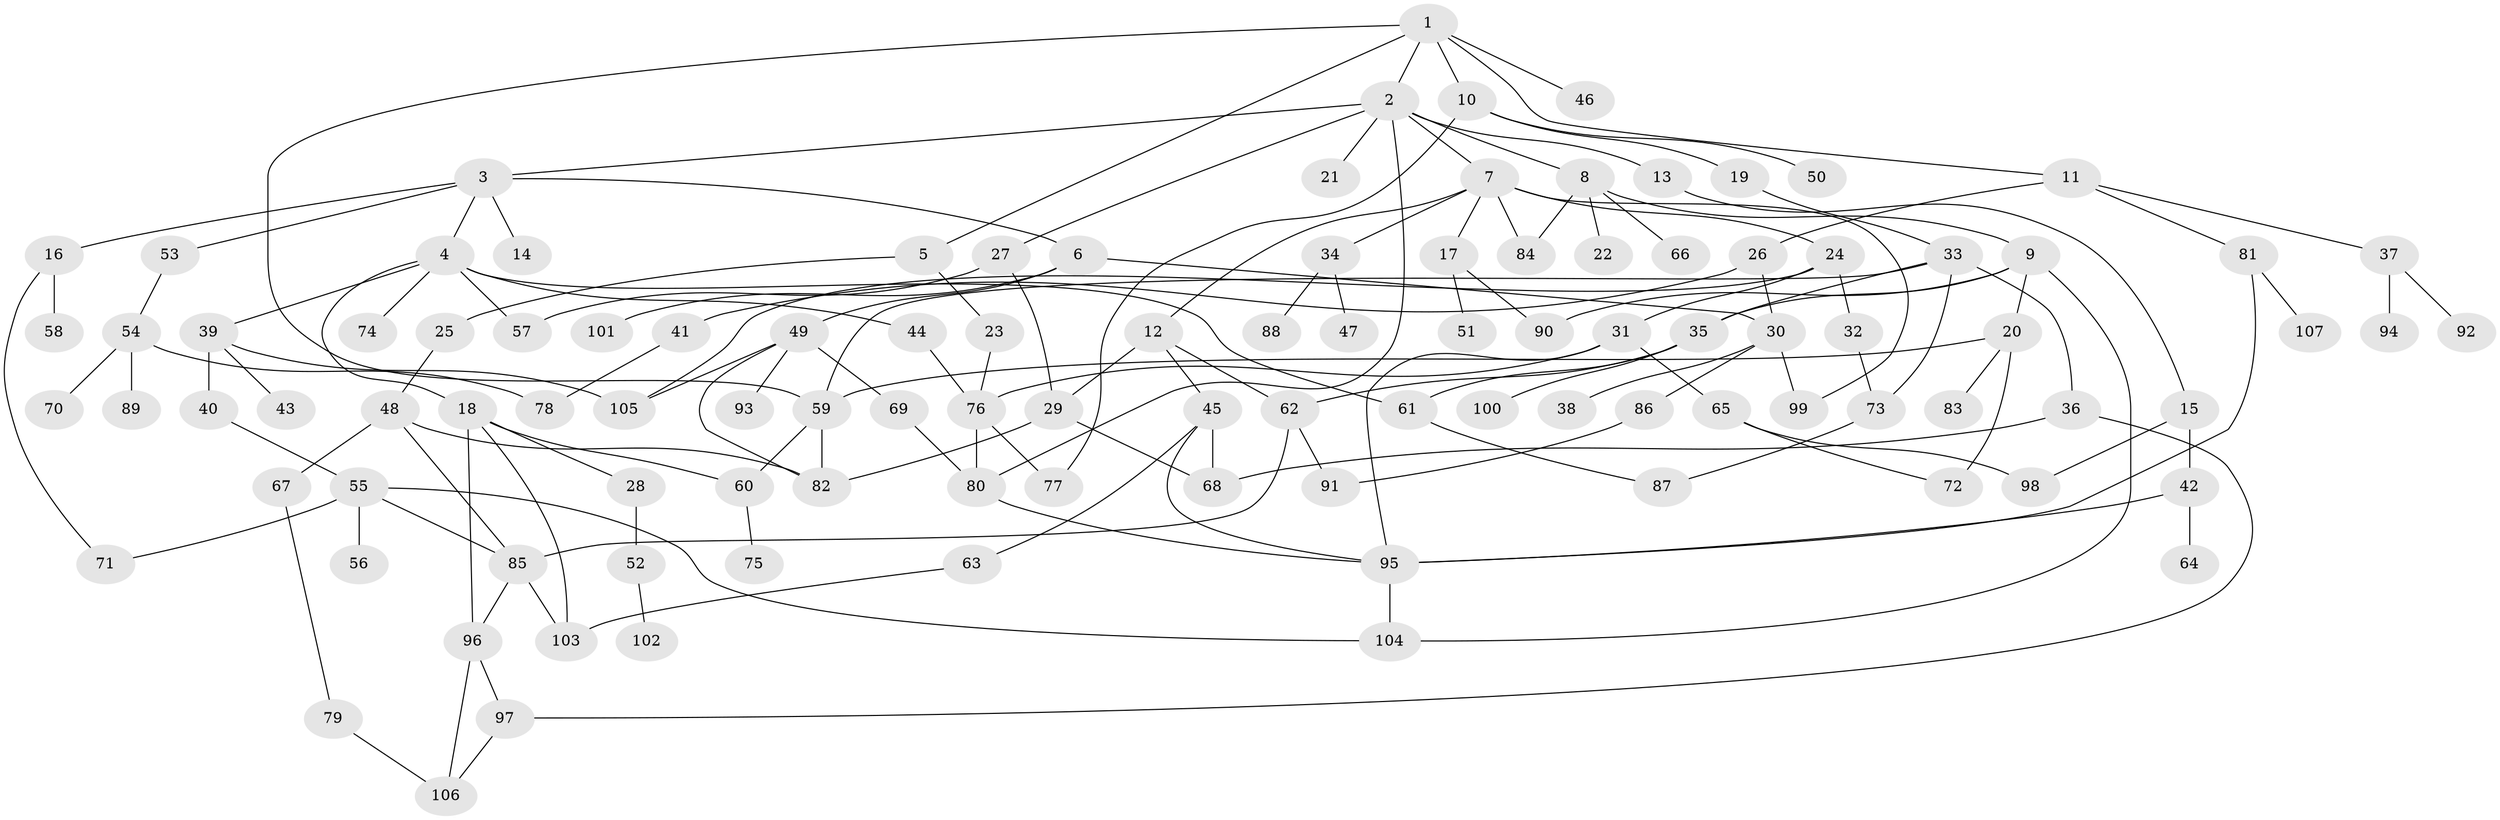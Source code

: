 // Generated by graph-tools (version 1.1) at 2025/34/03/09/25 02:34:29]
// undirected, 107 vertices, 151 edges
graph export_dot {
graph [start="1"]
  node [color=gray90,style=filled];
  1;
  2;
  3;
  4;
  5;
  6;
  7;
  8;
  9;
  10;
  11;
  12;
  13;
  14;
  15;
  16;
  17;
  18;
  19;
  20;
  21;
  22;
  23;
  24;
  25;
  26;
  27;
  28;
  29;
  30;
  31;
  32;
  33;
  34;
  35;
  36;
  37;
  38;
  39;
  40;
  41;
  42;
  43;
  44;
  45;
  46;
  47;
  48;
  49;
  50;
  51;
  52;
  53;
  54;
  55;
  56;
  57;
  58;
  59;
  60;
  61;
  62;
  63;
  64;
  65;
  66;
  67;
  68;
  69;
  70;
  71;
  72;
  73;
  74;
  75;
  76;
  77;
  78;
  79;
  80;
  81;
  82;
  83;
  84;
  85;
  86;
  87;
  88;
  89;
  90;
  91;
  92;
  93;
  94;
  95;
  96;
  97;
  98;
  99;
  100;
  101;
  102;
  103;
  104;
  105;
  106;
  107;
  1 -- 2;
  1 -- 5;
  1 -- 10;
  1 -- 11;
  1 -- 46;
  1 -- 59;
  2 -- 3;
  2 -- 7;
  2 -- 8;
  2 -- 13;
  2 -- 21;
  2 -- 27;
  2 -- 80;
  3 -- 4;
  3 -- 6;
  3 -- 14;
  3 -- 16;
  3 -- 53;
  4 -- 18;
  4 -- 39;
  4 -- 44;
  4 -- 74;
  4 -- 61;
  4 -- 57;
  5 -- 23;
  5 -- 25;
  6 -- 49;
  6 -- 101;
  6 -- 30;
  7 -- 12;
  7 -- 17;
  7 -- 24;
  7 -- 34;
  7 -- 84;
  7 -- 99;
  8 -- 9;
  8 -- 22;
  8 -- 66;
  8 -- 84;
  9 -- 20;
  9 -- 90;
  9 -- 35;
  9 -- 104;
  10 -- 19;
  10 -- 50;
  10 -- 77;
  11 -- 26;
  11 -- 37;
  11 -- 81;
  12 -- 29;
  12 -- 45;
  12 -- 62;
  13 -- 15;
  15 -- 42;
  15 -- 98;
  16 -- 58;
  16 -- 71;
  17 -- 51;
  17 -- 90;
  18 -- 28;
  18 -- 60;
  18 -- 96;
  18 -- 103;
  19 -- 33;
  20 -- 83;
  20 -- 72;
  20 -- 59;
  23 -- 76;
  24 -- 31;
  24 -- 32;
  24 -- 105;
  25 -- 48;
  26 -- 30;
  26 -- 41;
  27 -- 57;
  27 -- 29;
  28 -- 52;
  29 -- 82;
  29 -- 68;
  30 -- 38;
  30 -- 86;
  30 -- 99;
  31 -- 65;
  31 -- 95;
  31 -- 76;
  32 -- 73;
  33 -- 35;
  33 -- 36;
  33 -- 73;
  33 -- 59;
  34 -- 47;
  34 -- 88;
  35 -- 61;
  35 -- 100;
  35 -- 62;
  36 -- 68;
  36 -- 97;
  37 -- 92;
  37 -- 94;
  39 -- 40;
  39 -- 43;
  39 -- 105;
  40 -- 55;
  41 -- 78;
  42 -- 64;
  42 -- 95;
  44 -- 76;
  45 -- 63;
  45 -- 68;
  45 -- 95;
  48 -- 67;
  48 -- 85;
  48 -- 82;
  49 -- 69;
  49 -- 93;
  49 -- 82;
  49 -- 105;
  52 -- 102;
  53 -- 54;
  54 -- 70;
  54 -- 89;
  54 -- 78;
  55 -- 56;
  55 -- 104;
  55 -- 85;
  55 -- 71;
  59 -- 82;
  59 -- 60;
  60 -- 75;
  61 -- 87;
  62 -- 85;
  62 -- 91;
  63 -- 103;
  65 -- 72;
  65 -- 98;
  67 -- 79;
  69 -- 80;
  73 -- 87;
  76 -- 80;
  76 -- 77;
  79 -- 106;
  80 -- 95;
  81 -- 107;
  81 -- 95;
  85 -- 103;
  85 -- 96;
  86 -- 91;
  95 -- 104;
  96 -- 97;
  96 -- 106;
  97 -- 106;
}
